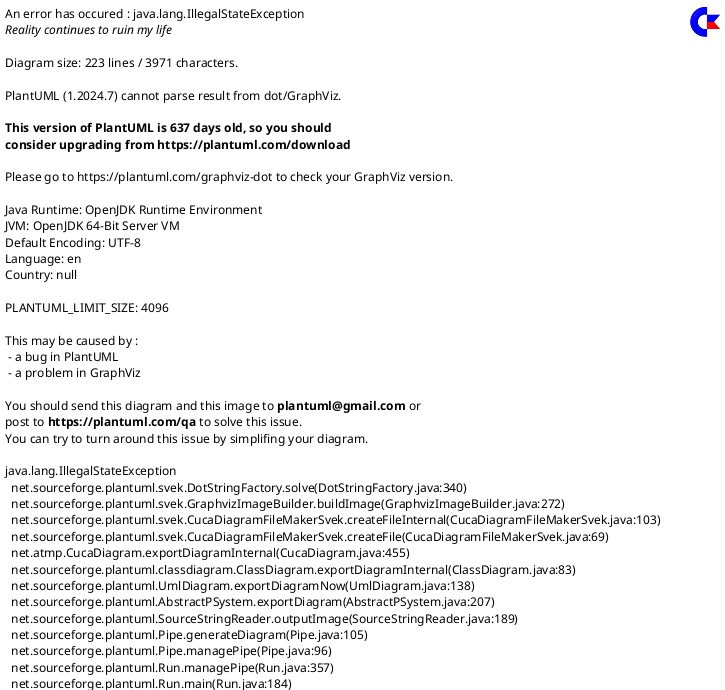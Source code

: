 @startuml
!theme plain
top to bottom direction
hide class circle
hide class methods
skinparam classAttributeIconSize 0
' skinparam linetype polyline
skinparam linetype ortho

mainframe SMT Nameplate

class "Nameplate" as ID00000001 <<SM>> {
}

class "ContactInformation" as ID00000002 <<SMC>> {
}

class "Phone" as ID00000003 <<SMC>> {
}

class "Fax" as ID00000004 <<SMC>> {
}

class "Email" as ID00000005 <<SMC>> {
}

class "IPCommunication{00}" as ID00000006 <<SMC>> {
}

class "Markings" as ID00000007 <<SML>> {
}

class "[00]" as ID00000008 <<SMC>> {
}

class "ExplosionSafeties" as ID00000009 <<SMC>> {
}

class "ExplosionSafety" as ID0000000A <<SMC>> {
}

class "AmbientConditions" as ID0000000B <<SMC>> {
}

class "ProcessConditions" as ID0000000C <<SMC>> {
}

class "ExternalElectricalCircuit" as ID0000000D <<SMC>> {
}

class "SafetyRelatedPropertiesForPassiveBehaviour" as ID0000000E <<SMC>> {
}

class "SafetyRelatedPropertiesForActiveBehaviour" as ID0000000F <<SMC>> {
}

class "AssetSpecificProperties" as ID00000010 <<SMC>> {
}

class "GuidelineSpecificProperties{00}" as ID00000011 <<SMC>> {
}

ID00000002 *-- "0..1" ID00000003 : ""
ID00000002 *-- "0..1" ID00000004 : ""
ID00000002 *-- "0..1" ID00000005 : ""
ID00000002 *-- "0..*" ID00000006 : ""
ID00000001 *--  ID00000002 : ""
ID0000000A *-- "0..1" ID0000000B : ""
ID0000000A *-- "0..1" ID0000000C : ""
ID0000000D *-- "0..1" ID0000000E : ""
ID0000000D *-- "0..1" ID0000000F : ""
ID0000000A *-- "0..*" ID0000000D : ""
ID00000009 *-- "1..*" ID0000000A : ""
ID00000008 *-- "0..1" ID00000009 : ""
ID00000007 *--  ID00000008 : ""
ID00000001 *-- "0..*" ID00000007 : ""
ID00000010 *-- "1..*" ID00000011 : ""
ID00000001 *-- "0..1" ID00000010 : ""
@enduml
